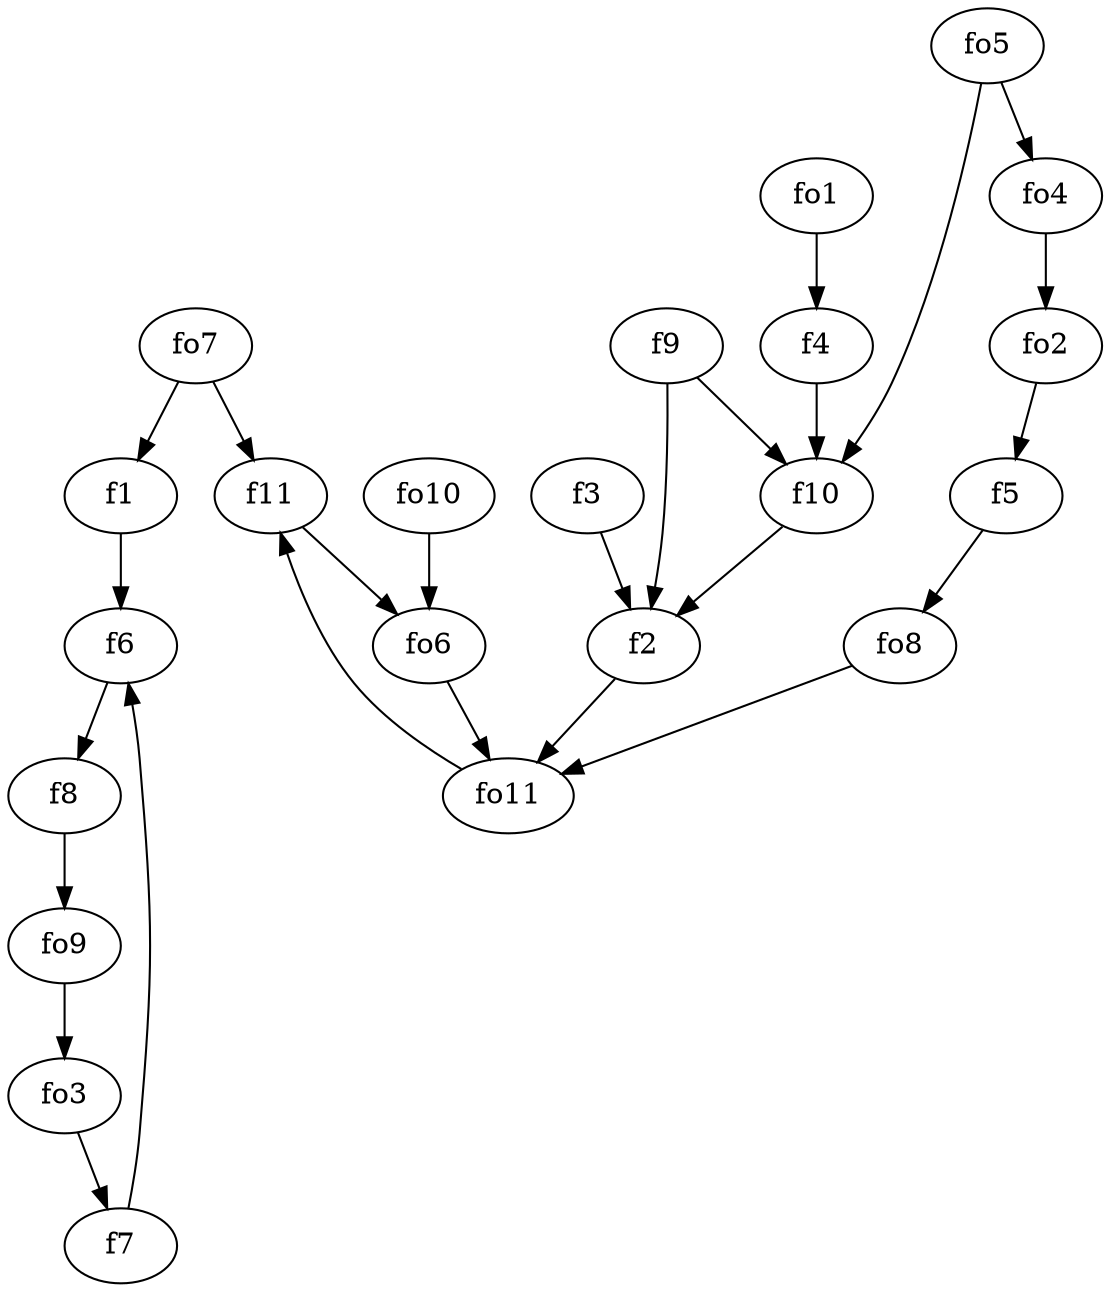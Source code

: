 strict digraph  {
f1;
f2;
f3;
f4;
f5;
f6;
f7;
f8;
f9;
f10;
f11;
fo1;
fo2;
fo3;
fo4;
fo5;
fo6;
fo7;
fo8;
fo9;
fo10;
fo11;
f1 -> f6  [weight=2];
f2 -> fo11  [weight=2];
f3 -> f2  [weight=2];
f4 -> f10  [weight=2];
f5 -> fo8  [weight=2];
f6 -> f8  [weight=2];
f7 -> f6  [weight=2];
f8 -> fo9  [weight=2];
f9 -> f10  [weight=2];
f9 -> f2  [weight=2];
f10 -> f2  [weight=2];
f11 -> fo6  [weight=2];
fo1 -> f4  [weight=2];
fo2 -> f5  [weight=2];
fo3 -> f7  [weight=2];
fo4 -> fo2  [weight=2];
fo5 -> f10  [weight=2];
fo5 -> fo4  [weight=2];
fo6 -> fo11  [weight=2];
fo7 -> f11  [weight=2];
fo7 -> f1  [weight=2];
fo8 -> fo11  [weight=2];
fo9 -> fo3  [weight=2];
fo10 -> fo6  [weight=2];
fo11 -> f11  [weight=2];
}
